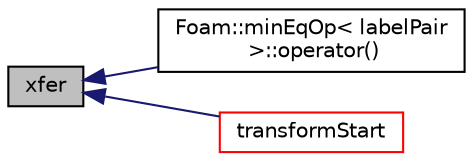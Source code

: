 digraph "xfer"
{
  bgcolor="transparent";
  edge [fontname="Helvetica",fontsize="10",labelfontname="Helvetica",labelfontsize="10"];
  node [fontname="Helvetica",fontsize="10",shape=record];
  rankdir="LR";
  Node1 [label="xfer",height=0.2,width=0.4,color="black", fillcolor="grey75", style="filled", fontcolor="black"];
  Node1 -> Node2 [dir="back",color="midnightblue",fontsize="10",style="solid",fontname="Helvetica"];
  Node2 [label="Foam::minEqOp\< labelPair\l \>::operator()",height=0.2,width=0.4,color="black",URL="$a01531.html#a131b2d9d4e100f101911f04944600277"];
  Node1 -> Node3 [dir="back",color="midnightblue",fontsize="10",style="solid",fontname="Helvetica"];
  Node3 [label="transformStart",height=0.2,width=0.4,color="red",URL="$a01438.html#ad81500f3e446cb0a0fa323d46e6c8575",tooltip="Destination in constructMap for transformed elements. "];
}
